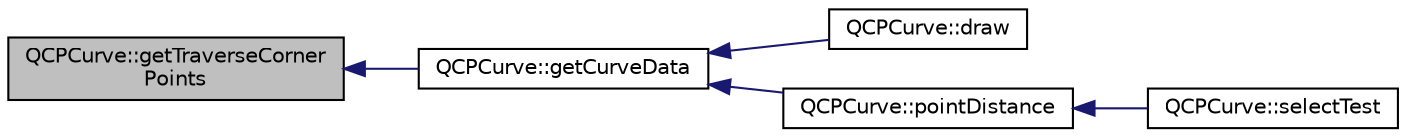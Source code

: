 digraph "QCPCurve::getTraverseCornerPoints"
{
  edge [fontname="Helvetica",fontsize="10",labelfontname="Helvetica",labelfontsize="10"];
  node [fontname="Helvetica",fontsize="10",shape=record];
  rankdir="LR";
  Node207 [label="QCPCurve::getTraverseCorner\lPoints",height=0.2,width=0.4,color="black", fillcolor="grey75", style="filled", fontcolor="black"];
  Node207 -> Node208 [dir="back",color="midnightblue",fontsize="10",style="solid",fontname="Helvetica"];
  Node208 [label="QCPCurve::getCurveData",height=0.2,width=0.4,color="black", fillcolor="white", style="filled",URL="$d6/d30/class_q_c_p_curve.html#a3ca9d2c315c643f732cc85e20d18b551"];
  Node208 -> Node209 [dir="back",color="midnightblue",fontsize="10",style="solid",fontname="Helvetica"];
  Node209 [label="QCPCurve::draw",height=0.2,width=0.4,color="black", fillcolor="white", style="filled",URL="$d6/d30/class_q_c_p_curve.html#a2361302d2fc6ec669849bd3bca00c4b2"];
  Node208 -> Node210 [dir="back",color="midnightblue",fontsize="10",style="solid",fontname="Helvetica"];
  Node210 [label="QCPCurve::pointDistance",height=0.2,width=0.4,color="black", fillcolor="white", style="filled",URL="$d6/d30/class_q_c_p_curve.html#adc3ab8051946f9097cdf7c0707ef1a25"];
  Node210 -> Node211 [dir="back",color="midnightblue",fontsize="10",style="solid",fontname="Helvetica"];
  Node211 [label="QCPCurve::selectTest",height=0.2,width=0.4,color="black", fillcolor="white", style="filled",URL="$d6/d30/class_q_c_p_curve.html#a87a9fb34a2a48dcae4c1245ada235e7d"];
}
